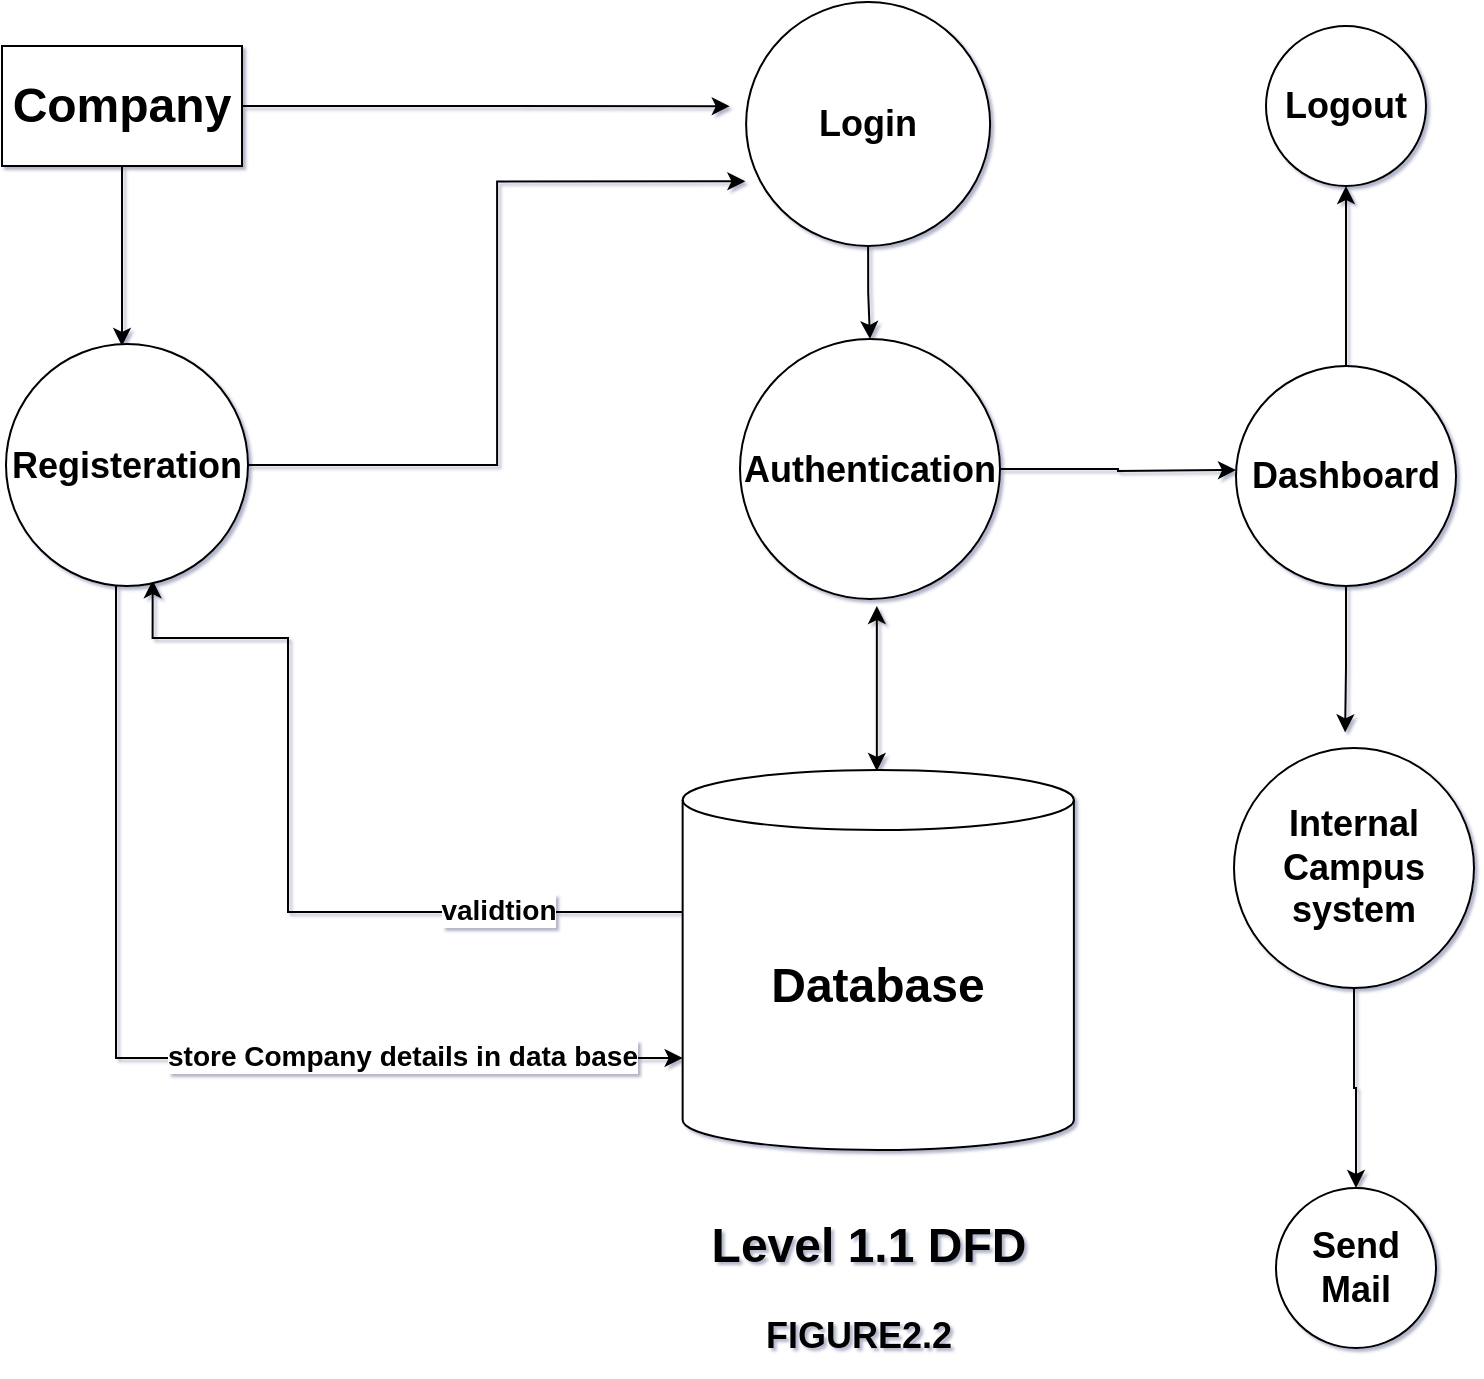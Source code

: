 <mxfile version="21.6.9" type="github">
  <diagram name="Page-1" id="MfiEqYsyeYtZddtAIq0g">
    <mxGraphModel dx="1257" dy="1491" grid="0" gridSize="10" guides="1" tooltips="1" connect="1" arrows="1" fold="1" page="0" pageScale="1" pageWidth="850" pageHeight="1100" math="0" shadow="1">
      <root>
        <mxCell id="0" />
        <mxCell id="1" parent="0" />
        <mxCell id="a5eXOYQ6A8ZNcuYOm1AZ-1" style="edgeStyle=orthogonalEdgeStyle;rounded=0;orthogonalLoop=1;jettySize=auto;html=1;entryX=0.5;entryY=0;entryDx=0;entryDy=0;" edge="1" parent="1" source="a5eXOYQ6A8ZNcuYOm1AZ-3">
          <mxGeometry relative="1" as="geometry">
            <mxPoint x="132" y="-264" as="targetPoint" />
          </mxGeometry>
        </mxCell>
        <mxCell id="a5eXOYQ6A8ZNcuYOm1AZ-43" style="edgeStyle=orthogonalEdgeStyle;rounded=0;orthogonalLoop=1;jettySize=auto;html=1;entryX=-0.067;entryY=0.427;entryDx=0;entryDy=0;entryPerimeter=0;" edge="1" parent="1" source="a5eXOYQ6A8ZNcuYOm1AZ-3" target="a5eXOYQ6A8ZNcuYOm1AZ-12">
          <mxGeometry relative="1" as="geometry" />
        </mxCell>
        <mxCell id="a5eXOYQ6A8ZNcuYOm1AZ-3" value="&lt;font style=&quot;font-size: 24px;&quot;&gt;&lt;b&gt;Company&lt;/b&gt;&lt;/font&gt;" style="whiteSpace=wrap;html=1;" vertex="1" parent="1">
          <mxGeometry x="72" y="-414" width="120" height="60" as="geometry" />
        </mxCell>
        <mxCell id="a5eXOYQ6A8ZNcuYOm1AZ-4" style="edgeStyle=orthogonalEdgeStyle;rounded=0;orthogonalLoop=1;jettySize=auto;html=1;entryX=0.606;entryY=0.976;entryDx=0;entryDy=0;entryPerimeter=0;" edge="1" parent="1" source="a5eXOYQ6A8ZNcuYOm1AZ-6" target="a5eXOYQ6A8ZNcuYOm1AZ-10">
          <mxGeometry relative="1" as="geometry">
            <Array as="points">
              <mxPoint x="215" y="19" />
              <mxPoint x="215" y="-118" />
              <mxPoint x="147" y="-118" />
            </Array>
          </mxGeometry>
        </mxCell>
        <mxCell id="a5eXOYQ6A8ZNcuYOm1AZ-5" value="&lt;font style=&quot;font-size: 14px;&quot;&gt;&lt;b&gt;validtion&lt;/b&gt;&lt;/font&gt;" style="edgeLabel;html=1;align=center;verticalAlign=middle;resizable=0;points=[];" vertex="1" connectable="0" parent="a5eXOYQ6A8ZNcuYOm1AZ-4">
          <mxGeometry x="-0.402" y="2" relative="1" as="geometry">
            <mxPoint x="36" y="-3" as="offset" />
          </mxGeometry>
        </mxCell>
        <mxCell id="a5eXOYQ6A8ZNcuYOm1AZ-6" value="&lt;font style=&quot;font-size: 24px;&quot;&gt;&lt;b&gt;Database&lt;/b&gt;&lt;/font&gt;" style="shape=cylinder3;whiteSpace=wrap;html=1;boundedLbl=1;backgroundOutline=1;size=15;" vertex="1" parent="1">
          <mxGeometry x="412.32" y="-52" width="195.63" height="190" as="geometry" />
        </mxCell>
        <mxCell id="a5eXOYQ6A8ZNcuYOm1AZ-7" style="edgeStyle=orthogonalEdgeStyle;rounded=0;orthogonalLoop=1;jettySize=auto;html=1;entryX=-0.003;entryY=0.735;entryDx=0;entryDy=0;entryPerimeter=0;" edge="1" parent="1" source="a5eXOYQ6A8ZNcuYOm1AZ-10" target="a5eXOYQ6A8ZNcuYOm1AZ-12">
          <mxGeometry relative="1" as="geometry" />
        </mxCell>
        <mxCell id="a5eXOYQ6A8ZNcuYOm1AZ-31" style="edgeStyle=orthogonalEdgeStyle;rounded=0;orthogonalLoop=1;jettySize=auto;html=1;" edge="1" parent="1" target="a5eXOYQ6A8ZNcuYOm1AZ-6">
          <mxGeometry relative="1" as="geometry">
            <mxPoint x="129" y="-147.001" as="sourcePoint" />
            <mxPoint x="379" y="92" as="targetPoint" />
            <Array as="points">
              <mxPoint x="129" y="92" />
            </Array>
          </mxGeometry>
        </mxCell>
        <mxCell id="a5eXOYQ6A8ZNcuYOm1AZ-42" value="&lt;b style=&quot;border-color: var(--border-color); font-size: 14px;&quot;&gt;store Company details in data base&lt;/b&gt;" style="edgeLabel;html=1;align=center;verticalAlign=middle;resizable=0;points=[];" vertex="1" connectable="0" parent="a5eXOYQ6A8ZNcuYOm1AZ-31">
          <mxGeometry x="0.457" y="-2" relative="1" as="geometry">
            <mxPoint x="1" y="-3" as="offset" />
          </mxGeometry>
        </mxCell>
        <mxCell id="a5eXOYQ6A8ZNcuYOm1AZ-10" value="&lt;span style=&quot;border-color: var(--border-color);&quot;&gt;&lt;font style=&quot;font-size: 18px;&quot;&gt;&lt;b&gt;Registeration&lt;/b&gt;&lt;/font&gt;&lt;/span&gt;" style="ellipse;whiteSpace=wrap;html=1;aspect=fixed;" vertex="1" parent="1">
          <mxGeometry x="74" y="-265" width="121" height="121" as="geometry" />
        </mxCell>
        <mxCell id="a5eXOYQ6A8ZNcuYOm1AZ-11" value="" style="edgeStyle=orthogonalEdgeStyle;rounded=0;orthogonalLoop=1;jettySize=auto;html=1;" edge="1" parent="1" source="a5eXOYQ6A8ZNcuYOm1AZ-12" target="a5eXOYQ6A8ZNcuYOm1AZ-14">
          <mxGeometry relative="1" as="geometry" />
        </mxCell>
        <mxCell id="a5eXOYQ6A8ZNcuYOm1AZ-12" value="&lt;b style=&quot;border-color: var(--border-color);&quot;&gt;&lt;font style=&quot;font-size: 18px;&quot;&gt;Login&lt;/font&gt;&lt;/b&gt;" style="ellipse;whiteSpace=wrap;html=1;aspect=fixed;" vertex="1" parent="1">
          <mxGeometry x="444.06" y="-436" width="122" height="122" as="geometry" />
        </mxCell>
        <mxCell id="a5eXOYQ6A8ZNcuYOm1AZ-13" style="edgeStyle=orthogonalEdgeStyle;rounded=0;orthogonalLoop=1;jettySize=auto;html=1;" edge="1" parent="1" source="a5eXOYQ6A8ZNcuYOm1AZ-14">
          <mxGeometry relative="1" as="geometry">
            <mxPoint x="689" y="-202" as="targetPoint" />
          </mxGeometry>
        </mxCell>
        <mxCell id="a5eXOYQ6A8ZNcuYOm1AZ-14" value="&lt;b style=&quot;border-color: var(--border-color);&quot;&gt;&lt;font style=&quot;font-size: 18px;&quot;&gt;Authentication&lt;/font&gt;&lt;/b&gt;" style="ellipse;whiteSpace=wrap;html=1;aspect=fixed;" vertex="1" parent="1">
          <mxGeometry x="441" y="-267.5" width="130" height="130" as="geometry" />
        </mxCell>
        <mxCell id="a5eXOYQ6A8ZNcuYOm1AZ-15" value="&lt;b style=&quot;border-color: var(--border-color);&quot;&gt;&lt;font style=&quot;font-size: 18px;&quot;&gt;Logout&lt;/font&gt;&lt;/b&gt;" style="ellipse;whiteSpace=wrap;html=1;aspect=fixed;" vertex="1" parent="1">
          <mxGeometry x="704" y="-424" width="80" height="80" as="geometry" />
        </mxCell>
        <mxCell id="a5eXOYQ6A8ZNcuYOm1AZ-16" style="edgeStyle=orthogonalEdgeStyle;rounded=0;orthogonalLoop=1;jettySize=auto;html=1;" edge="1" parent="1" source="a5eXOYQ6A8ZNcuYOm1AZ-18" target="a5eXOYQ6A8ZNcuYOm1AZ-15">
          <mxGeometry relative="1" as="geometry" />
        </mxCell>
        <mxCell id="a5eXOYQ6A8ZNcuYOm1AZ-17" style="edgeStyle=orthogonalEdgeStyle;rounded=0;orthogonalLoop=1;jettySize=auto;html=1;entryX=0.463;entryY=-0.065;entryDx=0;entryDy=0;entryPerimeter=0;" edge="1" parent="1" source="a5eXOYQ6A8ZNcuYOm1AZ-18" target="a5eXOYQ6A8ZNcuYOm1AZ-19">
          <mxGeometry relative="1" as="geometry" />
        </mxCell>
        <mxCell id="a5eXOYQ6A8ZNcuYOm1AZ-18" value="&lt;b style=&quot;border-color: var(--border-color);&quot;&gt;&lt;font style=&quot;font-size: 18px;&quot;&gt;Dashboard&lt;/font&gt;&lt;/b&gt;" style="ellipse;whiteSpace=wrap;html=1;aspect=fixed;" vertex="1" parent="1">
          <mxGeometry x="689" y="-254" width="110" height="110" as="geometry" />
        </mxCell>
        <mxCell id="a5eXOYQ6A8ZNcuYOm1AZ-24" value="" style="edgeStyle=orthogonalEdgeStyle;rounded=0;orthogonalLoop=1;jettySize=auto;html=1;" edge="1" parent="1" source="a5eXOYQ6A8ZNcuYOm1AZ-19" target="a5eXOYQ6A8ZNcuYOm1AZ-23">
          <mxGeometry relative="1" as="geometry" />
        </mxCell>
        <mxCell id="a5eXOYQ6A8ZNcuYOm1AZ-19" value="&lt;b style=&quot;border-color: var(--border-color);&quot;&gt;&lt;font style=&quot;font-size: 18px;&quot;&gt;Internal Campus system&lt;/font&gt;&lt;/b&gt;" style="ellipse;whiteSpace=wrap;html=1;aspect=fixed;" vertex="1" parent="1">
          <mxGeometry x="688" y="-63" width="120" height="120" as="geometry" />
        </mxCell>
        <mxCell id="a5eXOYQ6A8ZNcuYOm1AZ-21" value="&lt;font style=&quot;font-size: 24px;&quot;&gt;&lt;b&gt;Level 1.1 DFD&lt;/b&gt;&lt;/font&gt;" style="text;html=1;align=center;verticalAlign=middle;resizable=0;points=[];autosize=1;strokeColor=none;fillColor=none;" vertex="1" parent="1">
          <mxGeometry x="417.5" y="165" width="175" height="41" as="geometry" />
        </mxCell>
        <mxCell id="a5eXOYQ6A8ZNcuYOm1AZ-22" value="&lt;font style=&quot;font-size: 18px;&quot;&gt;&lt;b&gt;FIGURE2.2&lt;/b&gt;&lt;/font&gt;" style="text;html=1;align=center;verticalAlign=middle;resizable=0;points=[];autosize=1;strokeColor=none;fillColor=none;" vertex="1" parent="1">
          <mxGeometry x="444.06" y="214" width="111" height="34" as="geometry" />
        </mxCell>
        <mxCell id="a5eXOYQ6A8ZNcuYOm1AZ-23" value="&lt;font style=&quot;font-size: 18px;&quot;&gt;&lt;b style=&quot;&quot;&gt;Send Mail&lt;/b&gt;&lt;/font&gt;" style="ellipse;whiteSpace=wrap;html=1;" vertex="1" parent="1">
          <mxGeometry x="709" y="157" width="80" height="80" as="geometry" />
        </mxCell>
        <mxCell id="a5eXOYQ6A8ZNcuYOm1AZ-40" value="" style="endArrow=classic;startArrow=classic;html=1;rounded=0;entryX=0.5;entryY=1;entryDx=0;entryDy=0;" edge="1" parent="1">
          <mxGeometry width="50" height="50" relative="1" as="geometry">
            <mxPoint x="509.42" y="-51.5" as="sourcePoint" />
            <mxPoint x="509.42" y="-134.0" as="targetPoint" />
          </mxGeometry>
        </mxCell>
      </root>
    </mxGraphModel>
  </diagram>
</mxfile>
